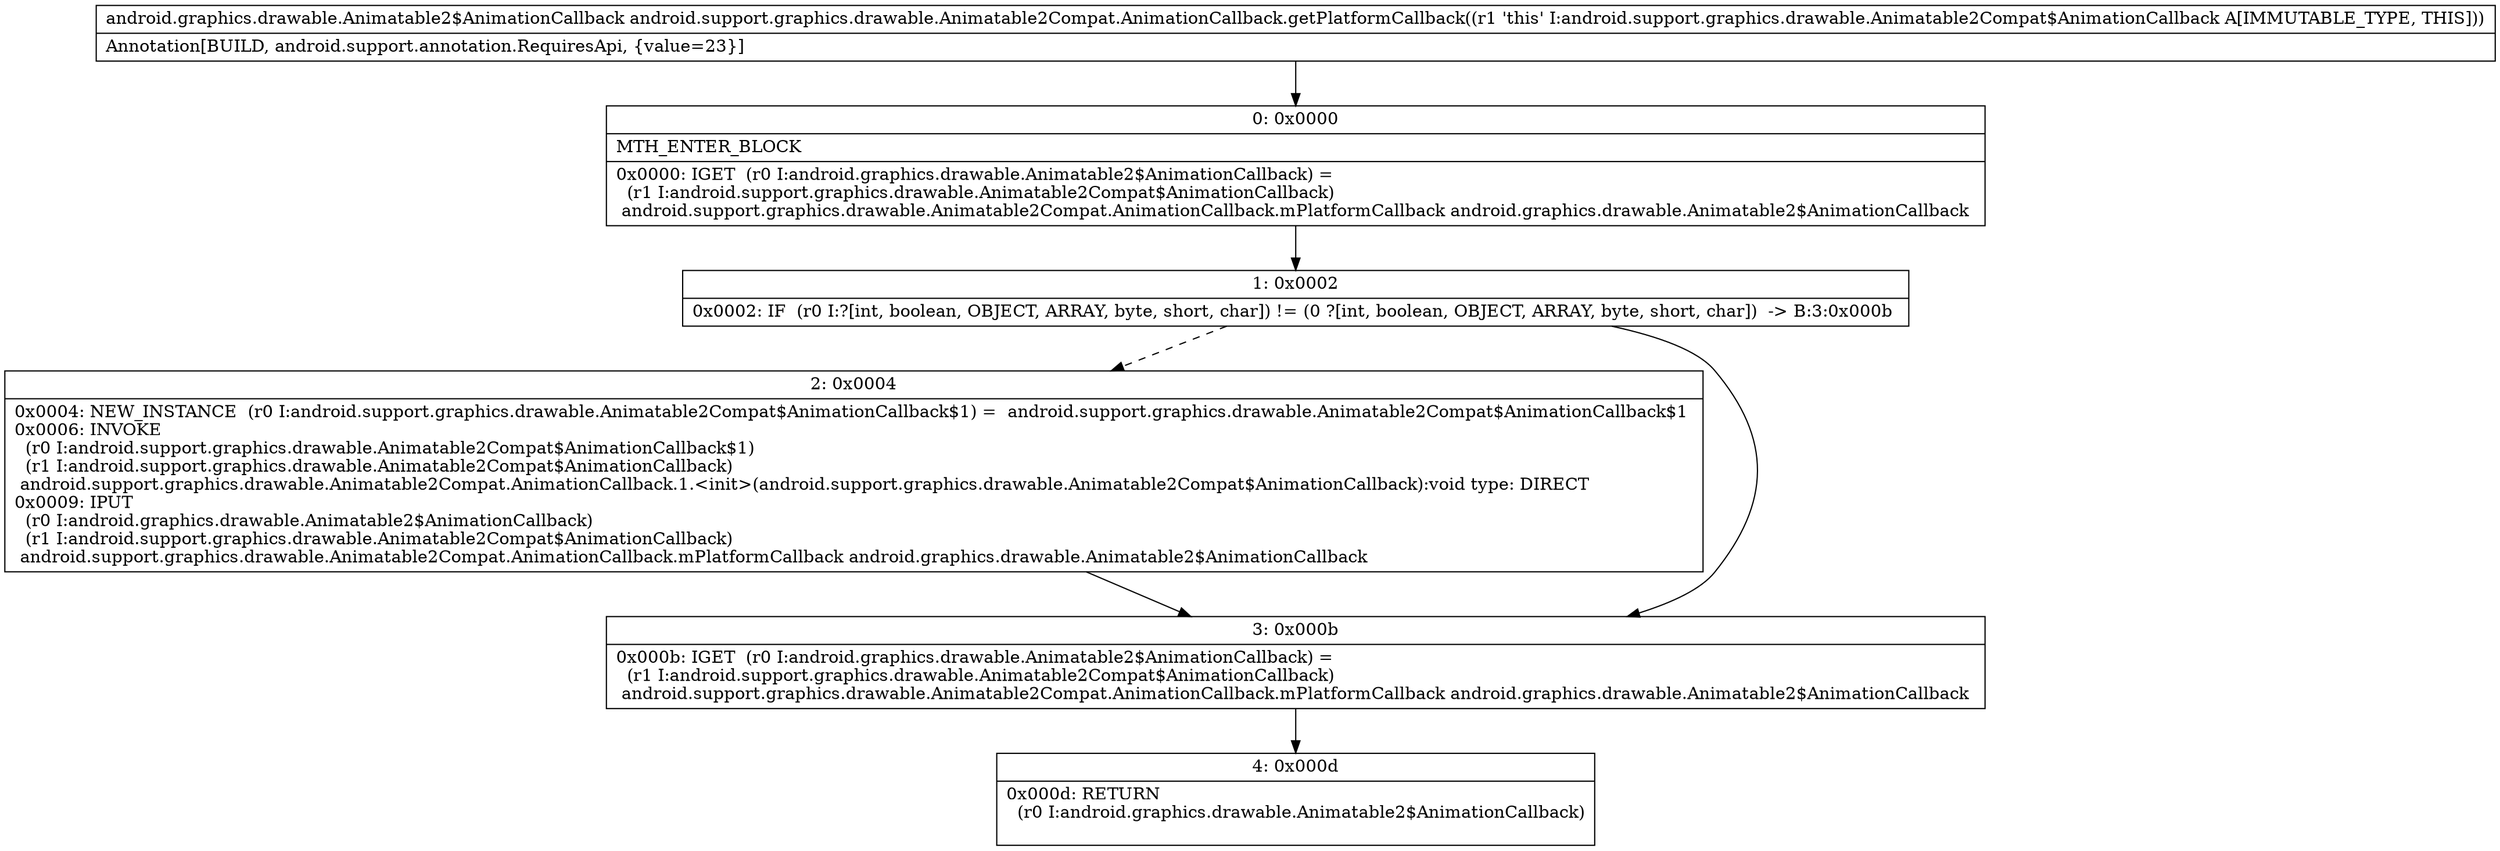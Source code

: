 digraph "CFG forandroid.support.graphics.drawable.Animatable2Compat.AnimationCallback.getPlatformCallback()Landroid\/graphics\/drawable\/Animatable2$AnimationCallback;" {
Node_0 [shape=record,label="{0\:\ 0x0000|MTH_ENTER_BLOCK\l|0x0000: IGET  (r0 I:android.graphics.drawable.Animatable2$AnimationCallback) = \l  (r1 I:android.support.graphics.drawable.Animatable2Compat$AnimationCallback)\l android.support.graphics.drawable.Animatable2Compat.AnimationCallback.mPlatformCallback android.graphics.drawable.Animatable2$AnimationCallback \l}"];
Node_1 [shape=record,label="{1\:\ 0x0002|0x0002: IF  (r0 I:?[int, boolean, OBJECT, ARRAY, byte, short, char]) != (0 ?[int, boolean, OBJECT, ARRAY, byte, short, char])  \-\> B:3:0x000b \l}"];
Node_2 [shape=record,label="{2\:\ 0x0004|0x0004: NEW_INSTANCE  (r0 I:android.support.graphics.drawable.Animatable2Compat$AnimationCallback$1) =  android.support.graphics.drawable.Animatable2Compat$AnimationCallback$1 \l0x0006: INVOKE  \l  (r0 I:android.support.graphics.drawable.Animatable2Compat$AnimationCallback$1)\l  (r1 I:android.support.graphics.drawable.Animatable2Compat$AnimationCallback)\l android.support.graphics.drawable.Animatable2Compat.AnimationCallback.1.\<init\>(android.support.graphics.drawable.Animatable2Compat$AnimationCallback):void type: DIRECT \l0x0009: IPUT  \l  (r0 I:android.graphics.drawable.Animatable2$AnimationCallback)\l  (r1 I:android.support.graphics.drawable.Animatable2Compat$AnimationCallback)\l android.support.graphics.drawable.Animatable2Compat.AnimationCallback.mPlatformCallback android.graphics.drawable.Animatable2$AnimationCallback \l}"];
Node_3 [shape=record,label="{3\:\ 0x000b|0x000b: IGET  (r0 I:android.graphics.drawable.Animatable2$AnimationCallback) = \l  (r1 I:android.support.graphics.drawable.Animatable2Compat$AnimationCallback)\l android.support.graphics.drawable.Animatable2Compat.AnimationCallback.mPlatformCallback android.graphics.drawable.Animatable2$AnimationCallback \l}"];
Node_4 [shape=record,label="{4\:\ 0x000d|0x000d: RETURN  \l  (r0 I:android.graphics.drawable.Animatable2$AnimationCallback)\l \l}"];
MethodNode[shape=record,label="{android.graphics.drawable.Animatable2$AnimationCallback android.support.graphics.drawable.Animatable2Compat.AnimationCallback.getPlatformCallback((r1 'this' I:android.support.graphics.drawable.Animatable2Compat$AnimationCallback A[IMMUTABLE_TYPE, THIS]))  | Annotation[BUILD, android.support.annotation.RequiresApi, \{value=23\}]\l}"];
MethodNode -> Node_0;
Node_0 -> Node_1;
Node_1 -> Node_2[style=dashed];
Node_1 -> Node_3;
Node_2 -> Node_3;
Node_3 -> Node_4;
}

